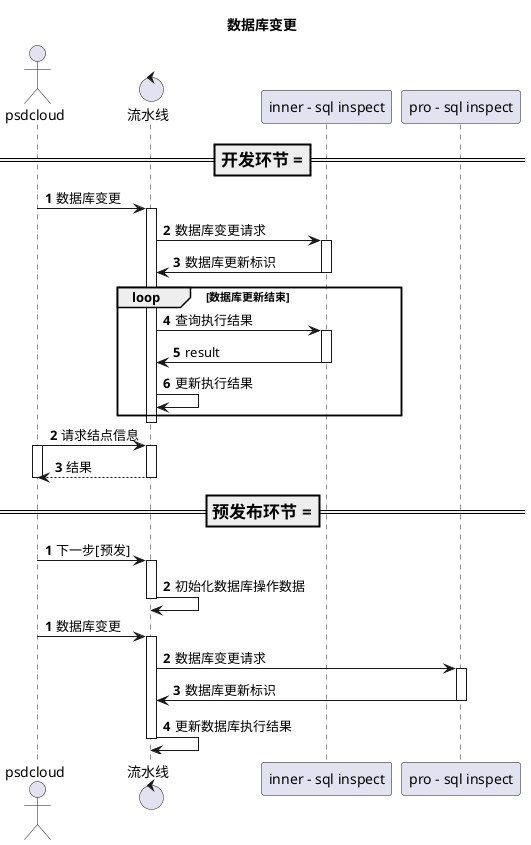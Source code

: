 @startuml

title 数据库变更

actor psdcloud as a
control "流水线" as b
participant "inner - sql inspect" as d
participant "pro - sql inspect" as f

=== 开发环节 ===
autonumber
a -> b : 数据库变更
activate b
b -> d : 数据库变更请求
activate d
d -> b : 数据库更新标识
deactivate d

loop 数据库更新结束
    b -> d : 查询执行结果
    activate d
    d -> b : result
    deactivate d
    b -> b : 更新执行结果
end

deactivate b

autonumber 2
a -> b : 请求结点信息
activate a
activate b
b --> a : 结果
deactivate b
deactivate a

=== 预发布环节 ===

autonumber

a -> b : 下一步[预发]
activate b
b -> b : 初始化数据库操作数据
deactivate b

autonumber
a -> b : 数据库变更
activate b
b -> f : 数据库变更请求
activate f
f -> b : 数据库更新标识
deactivate f

b -> b : 更新数据库执行结果

deactivate b

@enduml